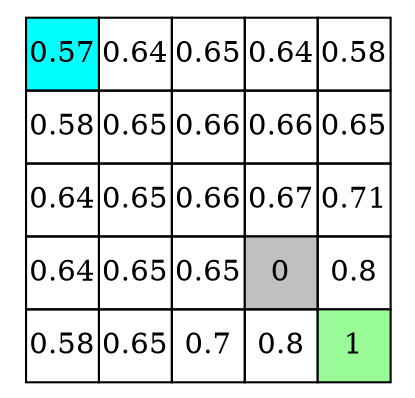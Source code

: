 digraph G
{
node [shape=plaintext]
a[label=<<TABLE BORDER="0" CELLBORDER="1" CELLSPACING="0">
<TR>
<TD width="35" height="35" fixedsize="true" BGCOLOR="cyan">0.57</TD>
<TD width="35" height="35" fixedsize="true">0.64</TD>
<TD width="35" height="35" fixedsize="true">0.65</TD>
<TD width="35" height="35" fixedsize="true">0.64</TD>
<TD width="35" height="35" fixedsize="true">0.58</TD>
</TR>
<TR>
<TD width="35" height="35" fixedsize="true">0.58</TD>
<TD width="35" height="35" fixedsize="true">0.65</TD>
<TD width="35" height="35" fixedsize="true">0.66</TD>
<TD width="35" height="35" fixedsize="true">0.66</TD>
<TD width="35" height="35" fixedsize="true">0.65</TD>
</TR>
<TR>
<TD width="35" height="35" fixedsize="true">0.64</TD>
<TD width="35" height="35" fixedsize="true">0.65</TD>
<TD width="35" height="35" fixedsize="true">0.66</TD>
<TD width="35" height="35" fixedsize="true">0.67</TD>
<TD width="35" height="35" fixedsize="true">0.71</TD>
</TR>
<TR>
<TD width="35" height="35" fixedsize="true">0.64</TD>
<TD width="35" height="35" fixedsize="true">0.65</TD>
<TD width="35" height="35" fixedsize="true">0.65</TD>
<TD width="35" height="35" fixedsize="true" BGCOLOR="gray">0</TD>
<TD width="35" height="35" fixedsize="true">0.8</TD>
</TR>
<TR>
<TD width="35" height="35" fixedsize="true">0.58</TD>
<TD width="35" height="35" fixedsize="true">0.65</TD>
<TD width="35" height="35" fixedsize="true">0.7</TD>
<TD width="35" height="35" fixedsize="true">0.8</TD>
<TD width="35" height="35" fixedsize="true" BGCOLOR="palegreen">1</TD>
</TR>
 </TABLE>>];
}

